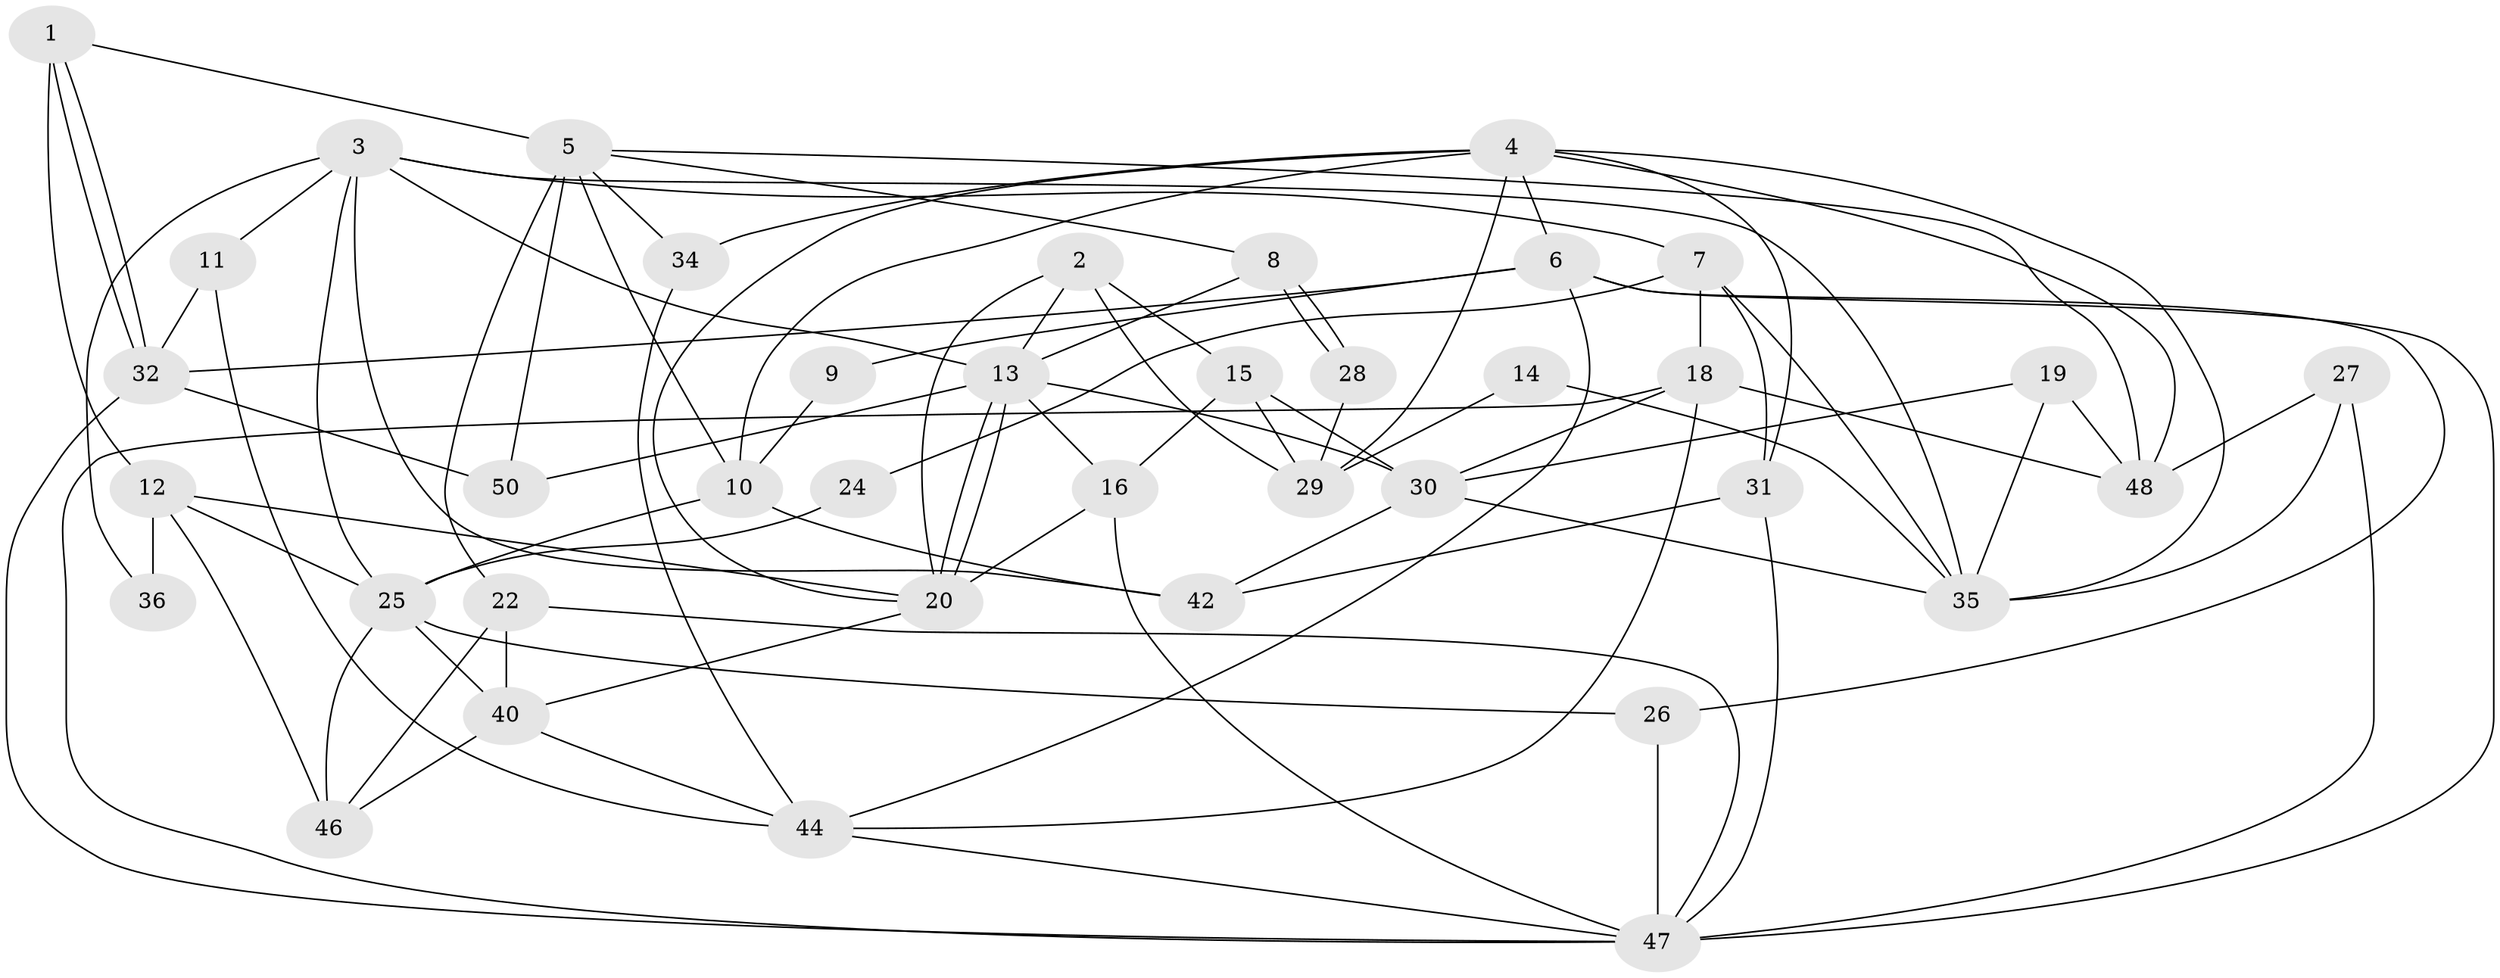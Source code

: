 // original degree distribution, {3: 0.24561403508771928, 4: 0.2807017543859649, 5: 0.2807017543859649, 2: 0.10526315789473684, 6: 0.08771929824561403}
// Generated by graph-tools (version 1.1) at 2025/11/02/27/25 16:11:16]
// undirected, 39 vertices, 92 edges
graph export_dot {
graph [start="1"]
  node [color=gray90,style=filled];
  1 [super="+21"];
  2;
  3 [super="+53"];
  4 [super="+17"];
  5 [super="+41"];
  6 [super="+49"];
  7;
  8;
  9;
  10 [super="+33"];
  11;
  12 [super="+57"];
  13 [super="+37"];
  14;
  15 [super="+23"];
  16;
  18 [super="+52"];
  19;
  20 [super="+39"];
  22;
  24;
  25 [super="+38"];
  26;
  27;
  28;
  29;
  30 [super="+55"];
  31;
  32;
  34 [super="+43"];
  35 [super="+45"];
  36;
  40 [super="+56"];
  42;
  44 [super="+51"];
  46;
  47 [super="+54"];
  48;
  50;
  1 -- 32;
  1 -- 32;
  1 -- 12;
  1 -- 5 [weight=2];
  2 -- 20;
  2 -- 15;
  2 -- 29;
  2 -- 13;
  3 -- 42 [weight=2];
  3 -- 11;
  3 -- 7;
  3 -- 36;
  3 -- 35;
  3 -- 25;
  3 -- 13;
  4 -- 31;
  4 -- 34;
  4 -- 10;
  4 -- 48;
  4 -- 35;
  4 -- 20;
  4 -- 6;
  4 -- 29;
  5 -- 8;
  5 -- 22;
  5 -- 34;
  5 -- 48;
  5 -- 50;
  5 -- 10;
  6 -- 9;
  6 -- 32;
  6 -- 26;
  6 -- 47;
  6 -- 44;
  7 -- 24;
  7 -- 31;
  7 -- 35;
  7 -- 18;
  8 -- 28;
  8 -- 28;
  8 -- 13;
  9 -- 10;
  10 -- 42;
  10 -- 25;
  11 -- 32;
  11 -- 44;
  12 -- 25;
  12 -- 46;
  12 -- 36;
  12 -- 20;
  13 -- 20;
  13 -- 20;
  13 -- 16;
  13 -- 50;
  13 -- 30;
  14 -- 35;
  14 -- 29;
  15 -- 29;
  15 -- 30;
  15 -- 16;
  16 -- 47;
  16 -- 20;
  18 -- 30;
  18 -- 48;
  18 -- 44;
  18 -- 47;
  19 -- 30;
  19 -- 48;
  19 -- 35;
  20 -- 40;
  22 -- 40;
  22 -- 46;
  22 -- 47;
  24 -- 25;
  25 -- 26;
  25 -- 46;
  25 -- 40;
  26 -- 47;
  27 -- 48;
  27 -- 47;
  27 -- 35;
  28 -- 29;
  30 -- 35;
  30 -- 42;
  31 -- 42;
  31 -- 47;
  32 -- 50;
  32 -- 47;
  34 -- 44;
  40 -- 46;
  40 -- 44;
  44 -- 47;
}
